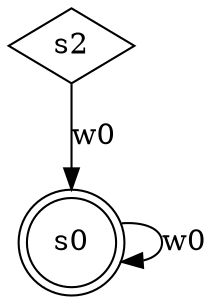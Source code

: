 digraph G {
s2 [shape="diamond"];
s2 [shape="diamond"];
s0->s0[label="w0"];
s0 [shape="doublecircle"];
s0 [shape="doublecircle"];
s2->s0[label="w0"];
}